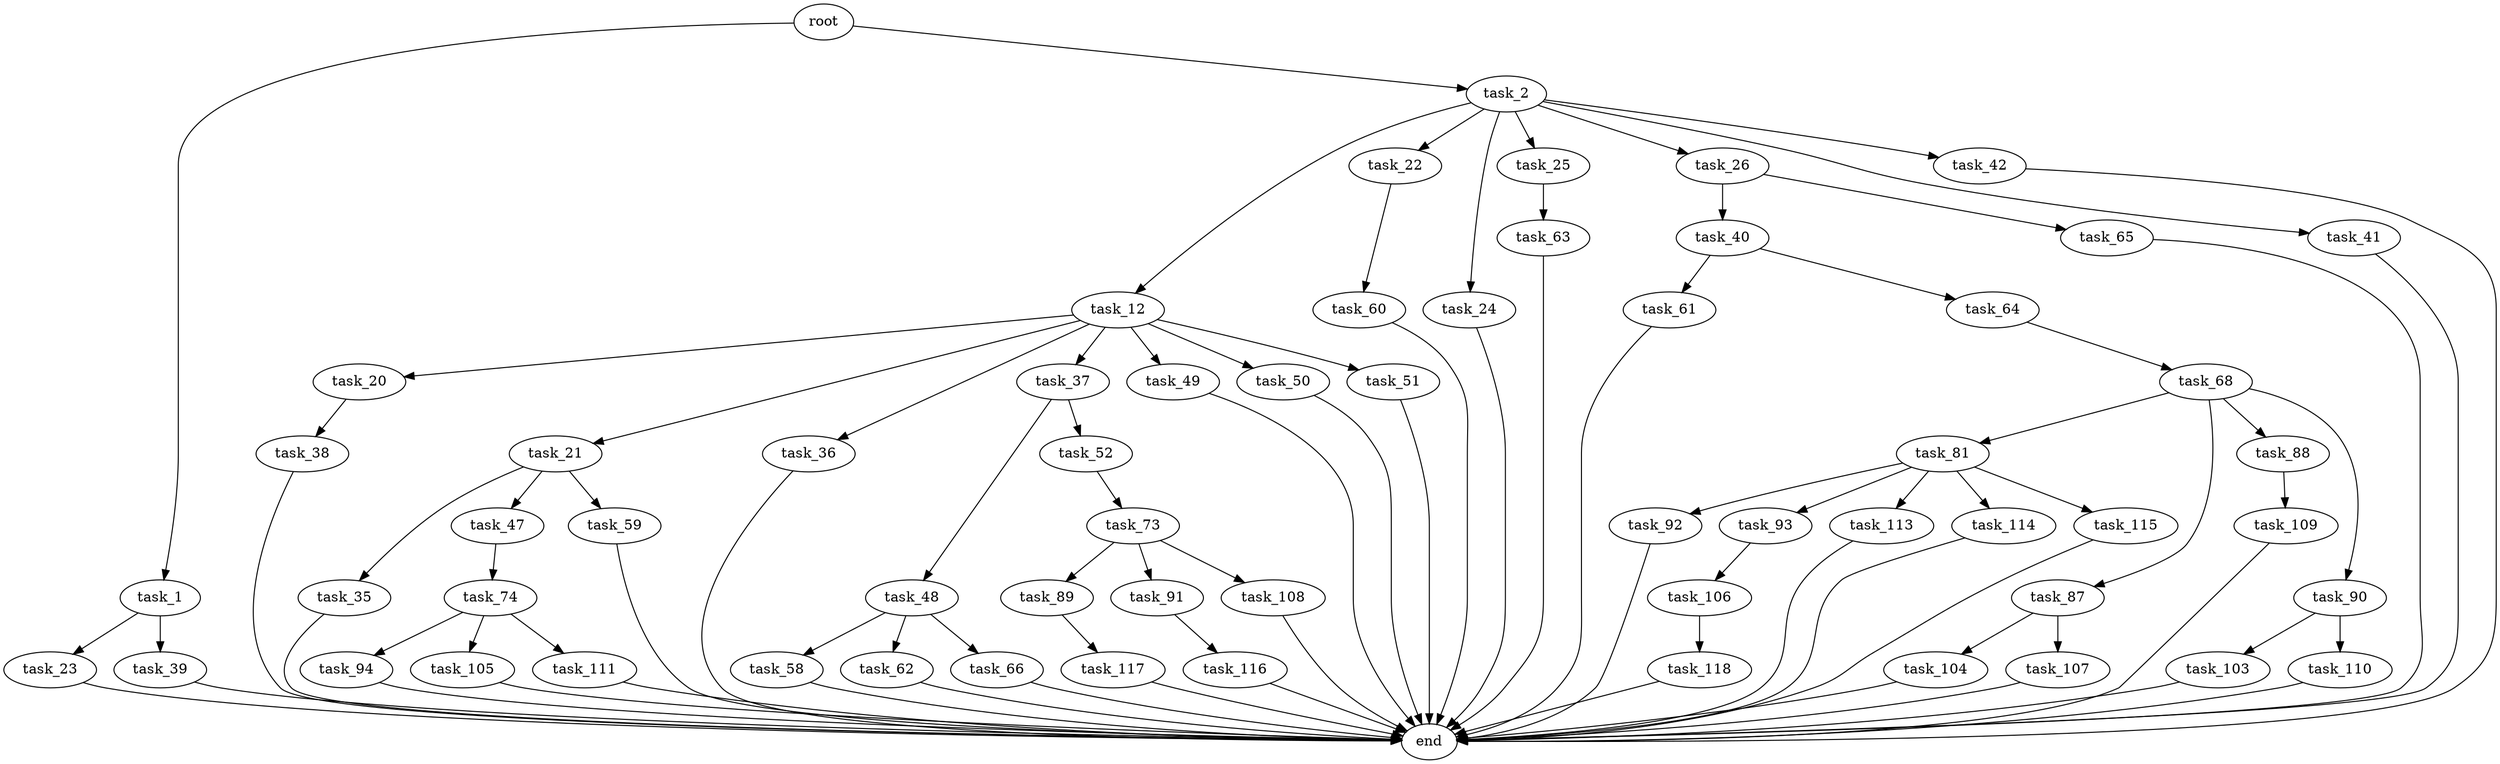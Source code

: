 digraph G {
  root [size="0.000000"];
  task_1 [size="15007286054.000000"];
  task_2 [size="8134604282.000000"];
  task_23 [size="40766962973.000000"];
  task_39 [size="791115638.000000"];
  task_12 [size="1073741824000.000000"];
  task_22 [size="782757789696.000000"];
  task_24 [size="303947865431.000000"];
  task_25 [size="1073741824000.000000"];
  task_26 [size="549755813888.000000"];
  task_41 [size="8589934592.000000"];
  task_42 [size="1309265776.000000"];
  task_20 [size="10485832866.000000"];
  task_21 [size="8589934592.000000"];
  task_36 [size="231928233984.000000"];
  task_37 [size="368293445632.000000"];
  task_49 [size="8589934592.000000"];
  task_50 [size="3690029701.000000"];
  task_51 [size="231928233984.000000"];
  task_38 [size="553824730430.000000"];
  task_35 [size="21857065867.000000"];
  task_47 [size="169148848723.000000"];
  task_59 [size="549755813888.000000"];
  task_60 [size="190251564492.000000"];
  end [size="0.000000"];
  task_63 [size="56809808940.000000"];
  task_40 [size="10501162144.000000"];
  task_65 [size="549755813888.000000"];
  task_48 [size="28991029248.000000"];
  task_52 [size="528333609544.000000"];
  task_61 [size="13337134323.000000"];
  task_64 [size="368293445632.000000"];
  task_74 [size="18525212569.000000"];
  task_58 [size="1638851948.000000"];
  task_62 [size="8589934592.000000"];
  task_66 [size="59773112646.000000"];
  task_73 [size="231928233984.000000"];
  task_68 [size="190042090248.000000"];
  task_81 [size="134217728000.000000"];
  task_87 [size="997956292.000000"];
  task_88 [size="282798424995.000000"];
  task_90 [size="15830686568.000000"];
  task_89 [size="40321496528.000000"];
  task_91 [size="1870280602.000000"];
  task_108 [size="134217728000.000000"];
  task_94 [size="68719476736.000000"];
  task_105 [size="868731191329.000000"];
  task_111 [size="28991029248.000000"];
  task_92 [size="71500693782.000000"];
  task_93 [size="782757789696.000000"];
  task_113 [size="22681609569.000000"];
  task_114 [size="4556127258.000000"];
  task_115 [size="4837620530.000000"];
  task_104 [size="11601081106.000000"];
  task_107 [size="902827154915.000000"];
  task_109 [size="14855081529.000000"];
  task_117 [size="368435296672.000000"];
  task_103 [size="1073741824000.000000"];
  task_110 [size="28991029248.000000"];
  task_116 [size="28991029248.000000"];
  task_106 [size="146571371542.000000"];
  task_118 [size="1045002931482.000000"];

  root -> task_1 [size="1.000000"];
  root -> task_2 [size="1.000000"];
  task_1 -> task_23 [size="75497472.000000"];
  task_1 -> task_39 [size="75497472.000000"];
  task_2 -> task_12 [size="209715200.000000"];
  task_2 -> task_22 [size="209715200.000000"];
  task_2 -> task_24 [size="209715200.000000"];
  task_2 -> task_25 [size="209715200.000000"];
  task_2 -> task_26 [size="209715200.000000"];
  task_2 -> task_41 [size="209715200.000000"];
  task_2 -> task_42 [size="209715200.000000"];
  task_23 -> end [size="1.000000"];
  task_39 -> end [size="1.000000"];
  task_12 -> task_20 [size="838860800.000000"];
  task_12 -> task_21 [size="838860800.000000"];
  task_12 -> task_36 [size="838860800.000000"];
  task_12 -> task_37 [size="838860800.000000"];
  task_12 -> task_49 [size="838860800.000000"];
  task_12 -> task_50 [size="838860800.000000"];
  task_12 -> task_51 [size="838860800.000000"];
  task_22 -> task_60 [size="679477248.000000"];
  task_24 -> end [size="1.000000"];
  task_25 -> task_63 [size="838860800.000000"];
  task_26 -> task_40 [size="536870912.000000"];
  task_26 -> task_65 [size="536870912.000000"];
  task_41 -> end [size="1.000000"];
  task_42 -> end [size="1.000000"];
  task_20 -> task_38 [size="209715200.000000"];
  task_21 -> task_35 [size="33554432.000000"];
  task_21 -> task_47 [size="33554432.000000"];
  task_21 -> task_59 [size="33554432.000000"];
  task_36 -> end [size="1.000000"];
  task_37 -> task_48 [size="411041792.000000"];
  task_37 -> task_52 [size="411041792.000000"];
  task_49 -> end [size="1.000000"];
  task_50 -> end [size="1.000000"];
  task_51 -> end [size="1.000000"];
  task_38 -> end [size="1.000000"];
  task_35 -> end [size="1.000000"];
  task_47 -> task_74 [size="301989888.000000"];
  task_59 -> end [size="1.000000"];
  task_60 -> end [size="1.000000"];
  task_63 -> end [size="1.000000"];
  task_40 -> task_61 [size="209715200.000000"];
  task_40 -> task_64 [size="209715200.000000"];
  task_65 -> end [size="1.000000"];
  task_48 -> task_58 [size="75497472.000000"];
  task_48 -> task_62 [size="75497472.000000"];
  task_48 -> task_66 [size="75497472.000000"];
  task_52 -> task_73 [size="536870912.000000"];
  task_61 -> end [size="1.000000"];
  task_64 -> task_68 [size="411041792.000000"];
  task_74 -> task_94 [size="838860800.000000"];
  task_74 -> task_105 [size="838860800.000000"];
  task_74 -> task_111 [size="838860800.000000"];
  task_58 -> end [size="1.000000"];
  task_62 -> end [size="1.000000"];
  task_66 -> end [size="1.000000"];
  task_73 -> task_89 [size="301989888.000000"];
  task_73 -> task_91 [size="301989888.000000"];
  task_73 -> task_108 [size="301989888.000000"];
  task_68 -> task_81 [size="134217728.000000"];
  task_68 -> task_87 [size="134217728.000000"];
  task_68 -> task_88 [size="134217728.000000"];
  task_68 -> task_90 [size="134217728.000000"];
  task_81 -> task_92 [size="209715200.000000"];
  task_81 -> task_93 [size="209715200.000000"];
  task_81 -> task_113 [size="209715200.000000"];
  task_81 -> task_114 [size="209715200.000000"];
  task_81 -> task_115 [size="209715200.000000"];
  task_87 -> task_104 [size="75497472.000000"];
  task_87 -> task_107 [size="75497472.000000"];
  task_88 -> task_109 [size="209715200.000000"];
  task_90 -> task_103 [size="536870912.000000"];
  task_90 -> task_110 [size="536870912.000000"];
  task_89 -> task_117 [size="33554432.000000"];
  task_91 -> task_116 [size="33554432.000000"];
  task_108 -> end [size="1.000000"];
  task_94 -> end [size="1.000000"];
  task_105 -> end [size="1.000000"];
  task_111 -> end [size="1.000000"];
  task_92 -> end [size="1.000000"];
  task_93 -> task_106 [size="679477248.000000"];
  task_113 -> end [size="1.000000"];
  task_114 -> end [size="1.000000"];
  task_115 -> end [size="1.000000"];
  task_104 -> end [size="1.000000"];
  task_107 -> end [size="1.000000"];
  task_109 -> end [size="1.000000"];
  task_117 -> end [size="1.000000"];
  task_103 -> end [size="1.000000"];
  task_110 -> end [size="1.000000"];
  task_116 -> end [size="1.000000"];
  task_106 -> task_118 [size="411041792.000000"];
  task_118 -> end [size="1.000000"];
}
